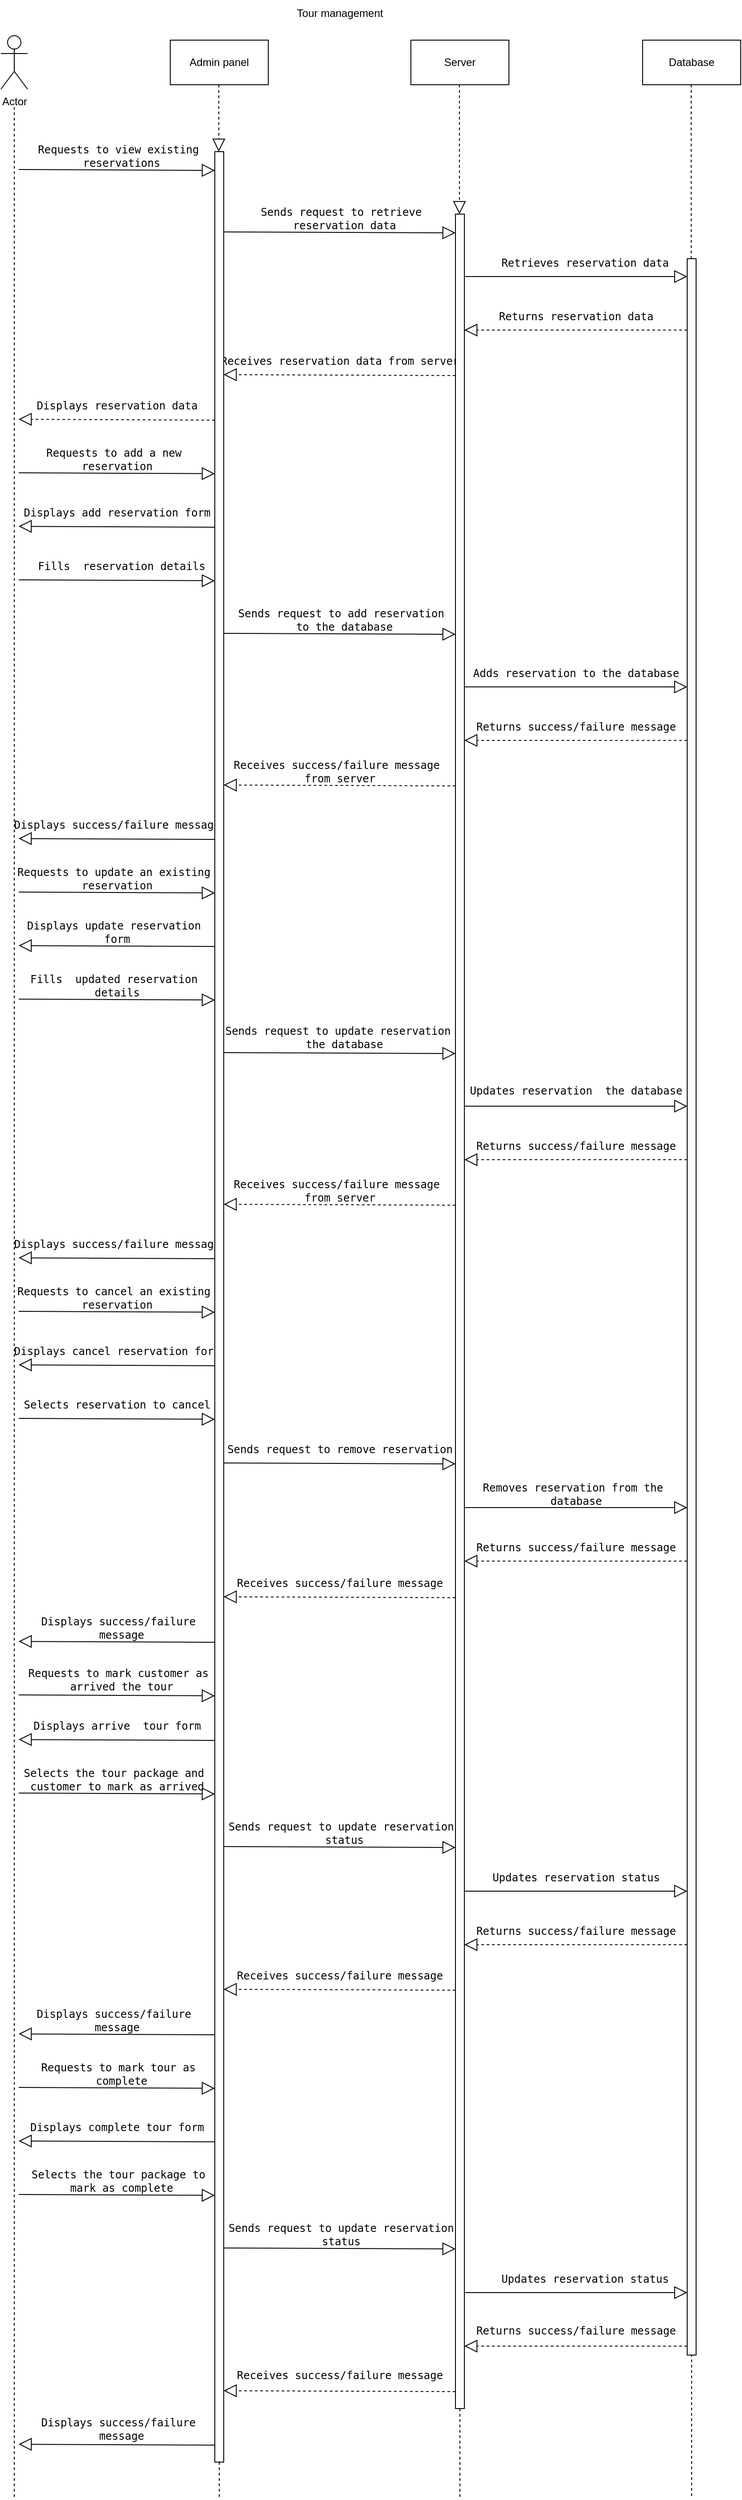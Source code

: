 <mxfile version="21.3.2" type="github">
  <diagram name="Page-1" id="wvLXWumKVrcKkqjxwU6J">
    <mxGraphModel dx="954" dy="556" grid="1" gridSize="10" guides="1" tooltips="1" connect="1" arrows="1" fold="1" page="1" pageScale="1" pageWidth="1100" pageHeight="1700" math="0" shadow="0">
      <root>
        <mxCell id="0" />
        <mxCell id="1" parent="0" />
        <mxCell id="BSxhdLfIgos4IuO5vGoB-1" value="Actor" style="shape=umlActor;verticalLabelPosition=bottom;verticalAlign=top;html=1;outlineConnect=0;" parent="1" vertex="1">
          <mxGeometry x="90" y="40" width="30" height="60" as="geometry" />
        </mxCell>
        <mxCell id="BSxhdLfIgos4IuO5vGoB-2" value="Server" style="html=1;whiteSpace=wrap;" parent="1" vertex="1">
          <mxGeometry x="550" y="45" width="110" height="50" as="geometry" />
        </mxCell>
        <mxCell id="BSxhdLfIgos4IuO5vGoB-3" value="Admin panel" style="html=1;whiteSpace=wrap;" parent="1" vertex="1">
          <mxGeometry x="280" y="45" width="110" height="50" as="geometry" />
        </mxCell>
        <mxCell id="BSxhdLfIgos4IuO5vGoB-4" value="Database" style="html=1;whiteSpace=wrap;" parent="1" vertex="1">
          <mxGeometry x="810" y="45" width="110" height="50" as="geometry" />
        </mxCell>
        <mxCell id="BSxhdLfIgos4IuO5vGoB-5" value="" style="endArrow=none;dashed=1;endFill=0;endSize=12;html=1;rounded=0;" parent="1" edge="1">
          <mxGeometry width="160" relative="1" as="geometry">
            <mxPoint x="105" y="120" as="sourcePoint" />
            <mxPoint x="105" y="2800" as="targetPoint" />
          </mxGeometry>
        </mxCell>
        <mxCell id="BSxhdLfIgos4IuO5vGoB-6" value="" style="endArrow=none;dashed=1;endFill=0;endSize=12;html=1;rounded=0;" parent="1" source="BSxhdLfIgos4IuO5vGoB-105" edge="1">
          <mxGeometry width="160" relative="1" as="geometry">
            <mxPoint x="334.5" y="95" as="sourcePoint" />
            <mxPoint x="335" y="2800" as="targetPoint" />
          </mxGeometry>
        </mxCell>
        <mxCell id="BSxhdLfIgos4IuO5vGoB-7" value="" style="endArrow=none;dashed=1;endFill=0;endSize=12;html=1;rounded=0;" parent="1" source="BSxhdLfIgos4IuO5vGoB-107" edge="1">
          <mxGeometry width="160" relative="1" as="geometry">
            <mxPoint x="604.5" y="95" as="sourcePoint" />
            <mxPoint x="605" y="2800" as="targetPoint" />
          </mxGeometry>
        </mxCell>
        <mxCell id="BSxhdLfIgos4IuO5vGoB-8" value="" style="endArrow=none;dashed=1;endFill=0;endSize=12;html=1;rounded=0;" parent="1" edge="1">
          <mxGeometry width="160" relative="1" as="geometry">
            <mxPoint x="864.5" y="95" as="sourcePoint" />
            <mxPoint x="865" y="2800" as="targetPoint" />
          </mxGeometry>
        </mxCell>
        <mxCell id="BSxhdLfIgos4IuO5vGoB-9" value="&lt;pre&gt;&lt;code class=&quot;!whitespace-pre hljs language-shell&quot;&gt;Requests to view existing &lt;br&gt;reservations&lt;/code&gt;&lt;/pre&gt;" style="text;html=1;align=center;verticalAlign=middle;resizable=0;points=[];autosize=1;strokeColor=none;fillColor=none;" parent="1" vertex="1">
          <mxGeometry x="120" y="140" width="210" height="70" as="geometry" />
        </mxCell>
        <mxCell id="BSxhdLfIgos4IuO5vGoB-10" value="&lt;pre&gt;&lt;code class=&quot;!whitespace-pre hljs language-shell&quot;&gt;Sends request to retrieve &lt;br&gt;reservation data&lt;/code&gt;&lt;/pre&gt;" style="text;html=1;align=center;verticalAlign=middle;resizable=0;points=[];autosize=1;strokeColor=none;fillColor=none;" parent="1" vertex="1">
          <mxGeometry x="370" y="210" width="210" height="70" as="geometry" />
        </mxCell>
        <mxCell id="BSxhdLfIgos4IuO5vGoB-11" value="&lt;pre&gt;&lt;code class=&quot;!whitespace-pre hljs language-shell&quot;&gt;Retrieves reservation data&lt;/code&gt;&lt;/pre&gt;" style="text;html=1;align=center;verticalAlign=middle;resizable=0;points=[];autosize=1;strokeColor=none;fillColor=none;" parent="1" vertex="1">
          <mxGeometry x="640" y="270" width="210" height="50" as="geometry" />
        </mxCell>
        <mxCell id="BSxhdLfIgos4IuO5vGoB-12" value="&lt;pre&gt;&lt;code class=&quot;!whitespace-pre hljs language-shell&quot;&gt;Returns reservation data&lt;/code&gt;&lt;/pre&gt;" style="text;html=1;align=center;verticalAlign=middle;resizable=0;points=[];autosize=1;strokeColor=none;fillColor=none;" parent="1" vertex="1">
          <mxGeometry x="640" y="330" width="190" height="50" as="geometry" />
        </mxCell>
        <mxCell id="BSxhdLfIgos4IuO5vGoB-13" value="&lt;pre&gt;&lt;code class=&quot;!whitespace-pre hljs language-shell&quot;&gt;Receives reservation data from server&lt;/code&gt;&lt;/pre&gt;" style="text;html=1;align=center;verticalAlign=middle;resizable=0;points=[];autosize=1;strokeColor=none;fillColor=none;" parent="1" vertex="1">
          <mxGeometry x="330" y="380" width="280" height="50" as="geometry" />
        </mxCell>
        <mxCell id="BSxhdLfIgos4IuO5vGoB-14" value="&lt;pre&gt;&lt;code class=&quot;!whitespace-pre hljs language-shell&quot;&gt;Displays reservation data&lt;/code&gt;&lt;/pre&gt;" style="text;html=1;align=center;verticalAlign=middle;resizable=0;points=[];autosize=1;strokeColor=none;fillColor=none;" parent="1" vertex="1">
          <mxGeometry x="120" y="430" width="200" height="50" as="geometry" />
        </mxCell>
        <mxCell id="BSxhdLfIgos4IuO5vGoB-15" value="&lt;pre&gt;&lt;code class=&quot;!whitespace-pre hljs language-shell&quot;&gt;Requests to add a new &lt;br&gt;reservation&lt;/code&gt;&lt;/pre&gt;" style="text;html=1;align=center;verticalAlign=middle;resizable=0;points=[];autosize=1;strokeColor=none;fillColor=none;" parent="1" vertex="1">
          <mxGeometry x="130" y="480" width="180" height="70" as="geometry" />
        </mxCell>
        <mxCell id="BSxhdLfIgos4IuO5vGoB-16" value="&lt;pre&gt;&lt;code class=&quot;!whitespace-pre hljs language-shell&quot;&gt;Displays add reservation form&lt;/code&gt;&lt;/pre&gt;" style="text;html=1;align=center;verticalAlign=middle;resizable=0;points=[];autosize=1;strokeColor=none;fillColor=none;" parent="1" vertex="1">
          <mxGeometry x="105" y="550" width="230" height="50" as="geometry" />
        </mxCell>
        <mxCell id="BSxhdLfIgos4IuO5vGoB-17" value="&lt;pre&gt;&lt;code class=&quot;!whitespace-pre hljs language-shell&quot;&gt;Fills  reservation details&lt;span class=&quot;bash&quot;&gt;&lt;/span&gt;&lt;/code&gt;&lt;/pre&gt;" style="text;html=1;align=center;verticalAlign=middle;resizable=0;points=[];autosize=1;strokeColor=none;fillColor=none;" parent="1" vertex="1">
          <mxGeometry x="120" y="610" width="210" height="50" as="geometry" />
        </mxCell>
        <mxCell id="BSxhdLfIgos4IuO5vGoB-18" value="&lt;pre&gt;&lt;code class=&quot;!whitespace-pre hljs language-shell&quot;&gt;Sends request to add reservation &lt;br&gt;to the database&lt;/code&gt;&lt;/pre&gt;" style="text;html=1;align=center;verticalAlign=middle;resizable=0;points=[];autosize=1;strokeColor=none;fillColor=none;" parent="1" vertex="1">
          <mxGeometry x="350" y="660" width="250" height="70" as="geometry" />
        </mxCell>
        <mxCell id="BSxhdLfIgos4IuO5vGoB-19" value="&lt;pre&gt;&lt;code class=&quot;!whitespace-pre hljs language-shell&quot;&gt;Adds reservation to the database&lt;/code&gt;&lt;/pre&gt;" style="text;html=1;align=center;verticalAlign=middle;resizable=0;points=[];autosize=1;strokeColor=none;fillColor=none;" parent="1" vertex="1">
          <mxGeometry x="610" y="730" width="250" height="50" as="geometry" />
        </mxCell>
        <mxCell id="BSxhdLfIgos4IuO5vGoB-20" value="&lt;pre&gt;&lt;code class=&quot;!whitespace-pre hljs language-shell&quot;&gt;Returns success/failure message&lt;/code&gt;&lt;/pre&gt;" style="text;html=1;align=center;verticalAlign=middle;resizable=0;points=[];autosize=1;strokeColor=none;fillColor=none;" parent="1" vertex="1">
          <mxGeometry x="615" y="790" width="240" height="50" as="geometry" />
        </mxCell>
        <mxCell id="BSxhdLfIgos4IuO5vGoB-21" value="&lt;pre&gt;&lt;code class=&quot;!whitespace-pre hljs language-shell&quot;&gt;Receives success/failure message &lt;br&gt;from server&lt;/code&gt;&lt;/pre&gt;" style="text;html=1;align=center;verticalAlign=middle;resizable=0;points=[];autosize=1;strokeColor=none;fillColor=none;" parent="1" vertex="1">
          <mxGeometry x="345" y="830" width="250" height="70" as="geometry" />
        </mxCell>
        <mxCell id="BSxhdLfIgos4IuO5vGoB-22" value="&lt;pre&gt;&lt;code class=&quot;!whitespace-pre hljs language-shell&quot;&gt;Displays success/failure message&lt;/code&gt;&lt;/pre&gt;" style="text;html=1;align=center;verticalAlign=middle;resizable=0;points=[];autosize=1;strokeColor=none;fillColor=none;" parent="1" vertex="1">
          <mxGeometry x="95" y="900" width="250" height="50" as="geometry" />
        </mxCell>
        <mxCell id="BSxhdLfIgos4IuO5vGoB-23" value="&lt;pre&gt;&lt;code class=&quot;!whitespace-pre hljs language-shell&quot;&gt;Requests to update an existing &lt;br&gt;reservation&lt;/code&gt;&lt;/pre&gt;" style="text;html=1;align=center;verticalAlign=middle;resizable=0;points=[];autosize=1;strokeColor=none;fillColor=none;" parent="1" vertex="1">
          <mxGeometry x="100" y="950" width="240" height="70" as="geometry" />
        </mxCell>
        <mxCell id="BSxhdLfIgos4IuO5vGoB-24" value="&lt;pre&gt;&lt;code class=&quot;!whitespace-pre hljs language-shell&quot;&gt;Displays update reservation &lt;br&gt;form&lt;/code&gt;&lt;/pre&gt;" style="text;html=1;align=center;verticalAlign=middle;resizable=0;points=[];autosize=1;strokeColor=none;fillColor=none;" parent="1" vertex="1">
          <mxGeometry x="110" y="1010" width="220" height="70" as="geometry" />
        </mxCell>
        <mxCell id="BSxhdLfIgos4IuO5vGoB-25" value="&lt;pre&gt;&lt;code class=&quot;!whitespace-pre hljs language-shell&quot;&gt;Fills  updated reservation &lt;br&gt;details&lt;span class=&quot;bash&quot;&gt;&lt;/span&gt;&lt;/code&gt;&lt;/pre&gt;" style="text;html=1;align=center;verticalAlign=middle;resizable=0;points=[];autosize=1;strokeColor=none;fillColor=none;" parent="1" vertex="1">
          <mxGeometry x="115" y="1070" width="210" height="70" as="geometry" />
        </mxCell>
        <mxCell id="BSxhdLfIgos4IuO5vGoB-26" value="&lt;pre&gt;&lt;code class=&quot;!whitespace-pre hljs language-shell&quot;&gt;Sends request to update reservation  &lt;br&gt;the database&lt;span class=&quot;bash&quot;&gt;&lt;/span&gt;&lt;/code&gt;&lt;/pre&gt;" style="text;html=1;align=center;verticalAlign=middle;resizable=0;points=[];autosize=1;strokeColor=none;fillColor=none;" parent="1" vertex="1">
          <mxGeometry x="335" y="1128" width="280" height="70" as="geometry" />
        </mxCell>
        <mxCell id="BSxhdLfIgos4IuO5vGoB-27" value="&lt;pre&gt;&lt;code class=&quot;!whitespace-pre hljs language-shell&quot;&gt;Updates reservation  the database&lt;span class=&quot;bash&quot;&gt;&lt;/span&gt;&lt;/code&gt;&lt;/pre&gt;" style="text;html=1;align=center;verticalAlign=middle;resizable=0;points=[];autosize=1;strokeColor=none;fillColor=none;" parent="1" vertex="1">
          <mxGeometry x="610" y="1198" width="250" height="50" as="geometry" />
        </mxCell>
        <mxCell id="BSxhdLfIgos4IuO5vGoB-28" value="&lt;pre&gt;&lt;code class=&quot;!whitespace-pre hljs language-shell&quot;&gt;Returns success/failure message&lt;/code&gt;&lt;/pre&gt;" style="text;html=1;align=center;verticalAlign=middle;resizable=0;points=[];autosize=1;strokeColor=none;fillColor=none;" parent="1" vertex="1">
          <mxGeometry x="615" y="1260" width="240" height="50" as="geometry" />
        </mxCell>
        <mxCell id="BSxhdLfIgos4IuO5vGoB-29" value="&lt;pre&gt;&lt;code class=&quot;!whitespace-pre hljs language-shell&quot;&gt;Receives success/failure message &lt;br&gt;from server&lt;/code&gt;&lt;/pre&gt;" style="text;html=1;align=center;verticalAlign=middle;resizable=0;points=[];autosize=1;strokeColor=none;fillColor=none;" parent="1" vertex="1">
          <mxGeometry x="345" y="1300" width="250" height="70" as="geometry" />
        </mxCell>
        <mxCell id="BSxhdLfIgos4IuO5vGoB-30" value="&lt;pre&gt;&lt;code class=&quot;!whitespace-pre hljs language-shell&quot;&gt;Displays success/failure message&lt;/code&gt;&lt;/pre&gt;" style="text;html=1;align=center;verticalAlign=middle;resizable=0;points=[];autosize=1;strokeColor=none;fillColor=none;" parent="1" vertex="1">
          <mxGeometry x="95" y="1370" width="250" height="50" as="geometry" />
        </mxCell>
        <mxCell id="BSxhdLfIgos4IuO5vGoB-31" value="&lt;pre&gt;&lt;code class=&quot;!whitespace-pre hljs language-shell&quot;&gt;Requests to cancel an existing &lt;br&gt;reservation&lt;/code&gt;&lt;/pre&gt;" style="text;html=1;align=center;verticalAlign=middle;resizable=0;points=[];autosize=1;strokeColor=none;fillColor=none;" parent="1" vertex="1">
          <mxGeometry x="100" y="1420" width="240" height="70" as="geometry" />
        </mxCell>
        <mxCell id="BSxhdLfIgos4IuO5vGoB-32" value="&lt;pre&gt;&lt;code class=&quot;!whitespace-pre hljs language-shell&quot;&gt;Displays cancel reservation form&lt;/code&gt;&lt;/pre&gt;" style="text;html=1;align=center;verticalAlign=middle;resizable=0;points=[];autosize=1;strokeColor=none;fillColor=none;" parent="1" vertex="1">
          <mxGeometry x="95" y="1490" width="250" height="50" as="geometry" />
        </mxCell>
        <mxCell id="BSxhdLfIgos4IuO5vGoB-33" value="&lt;pre&gt;&lt;code class=&quot;!whitespace-pre hljs language-shell&quot;&gt;Selects reservation to cancel&lt;/code&gt;&lt;/pre&gt;" style="text;html=1;align=center;verticalAlign=middle;resizable=0;points=[];autosize=1;strokeColor=none;fillColor=none;" parent="1" vertex="1">
          <mxGeometry x="105" y="1550" width="230" height="50" as="geometry" />
        </mxCell>
        <mxCell id="BSxhdLfIgos4IuO5vGoB-34" value="&lt;pre&gt;&lt;code class=&quot;!whitespace-pre hljs language-shell&quot;&gt;Sends request to remove reservation&lt;br&gt;&lt;/code&gt;&lt;/pre&gt;" style="text;html=1;align=center;verticalAlign=middle;resizable=0;points=[];autosize=1;strokeColor=none;fillColor=none;" parent="1" vertex="1">
          <mxGeometry x="335" y="1600" width="270" height="50" as="geometry" />
        </mxCell>
        <mxCell id="BSxhdLfIgos4IuO5vGoB-35" value="&lt;pre&gt;&lt;code class=&quot;!whitespace-pre hljs language-shell&quot;&gt;Removes reservation from the &lt;br&gt;database&lt;/code&gt;&lt;/pre&gt;" style="text;html=1;align=center;verticalAlign=middle;resizable=0;points=[];autosize=1;strokeColor=none;fillColor=none;" parent="1" vertex="1">
          <mxGeometry x="620" y="1640" width="230" height="70" as="geometry" />
        </mxCell>
        <mxCell id="BSxhdLfIgos4IuO5vGoB-36" value="&lt;pre&gt;&lt;code class=&quot;!whitespace-pre hljs language-shell&quot;&gt;Returns success/failure message&lt;/code&gt;&lt;/pre&gt;" style="text;html=1;align=center;verticalAlign=middle;resizable=0;points=[];autosize=1;strokeColor=none;fillColor=none;" parent="1" vertex="1">
          <mxGeometry x="615" y="1710" width="240" height="50" as="geometry" />
        </mxCell>
        <mxCell id="BSxhdLfIgos4IuO5vGoB-37" value="&lt;pre&gt;&lt;code class=&quot;!whitespace-pre hljs language-shell&quot;&gt;Receives success/failure message&lt;/code&gt;&lt;/pre&gt;" style="text;html=1;align=center;verticalAlign=middle;resizable=0;points=[];autosize=1;strokeColor=none;fillColor=none;" parent="1" vertex="1">
          <mxGeometry x="345" y="1750" width="250" height="50" as="geometry" />
        </mxCell>
        <mxCell id="BSxhdLfIgos4IuO5vGoB-38" value="&lt;pre&gt;&lt;code class=&quot;!whitespace-pre hljs language-shell&quot;&gt;Displays success/failure &lt;br&gt;message&lt;/code&gt;&lt;/pre&gt;" style="text;html=1;align=center;verticalAlign=middle;resizable=0;points=[];autosize=1;strokeColor=none;fillColor=none;" parent="1" vertex="1">
          <mxGeometry x="125" y="1790" width="200" height="70" as="geometry" />
        </mxCell>
        <mxCell id="BSxhdLfIgos4IuO5vGoB-39" value="&lt;pre&gt;&lt;code class=&quot;!whitespace-pre hljs language-shell&quot;&gt;Requests to mark customer as &lt;br&gt;arrived the tour&lt;span class=&quot;bash&quot;&gt;&lt;/span&gt;&lt;/code&gt;&lt;/pre&gt;" style="text;html=1;align=center;verticalAlign=middle;resizable=0;points=[];autosize=1;strokeColor=none;fillColor=none;" parent="1" vertex="1">
          <mxGeometry x="110" y="1848" width="230" height="70" as="geometry" />
        </mxCell>
        <mxCell id="BSxhdLfIgos4IuO5vGoB-40" value="&lt;pre&gt;&lt;code class=&quot;!whitespace-pre hljs language-shell&quot;&gt;Displays arrive  tour form&lt;span class=&quot;bash&quot;&gt;&lt;/span&gt;&lt;/code&gt;&lt;/pre&gt;" style="text;html=1;align=center;verticalAlign=middle;resizable=0;points=[];autosize=1;strokeColor=none;fillColor=none;" parent="1" vertex="1">
          <mxGeometry x="115" y="1910" width="210" height="50" as="geometry" />
        </mxCell>
        <mxCell id="BSxhdLfIgos4IuO5vGoB-41" value="&lt;pre&gt;&lt;code class=&quot;!whitespace-pre hljs language-shell&quot;&gt;Selects the tour package and &lt;br&gt;customer to mark as arrived&lt;/code&gt;&lt;/pre&gt;" style="text;html=1;align=center;verticalAlign=middle;resizable=0;points=[];autosize=1;strokeColor=none;fillColor=none;" parent="1" vertex="1">
          <mxGeometry x="105" y="1960" width="230" height="70" as="geometry" />
        </mxCell>
        <mxCell id="BSxhdLfIgos4IuO5vGoB-44" value="&lt;pre&gt;&lt;code class=&quot;!whitespace-pre hljs language-shell&quot;&gt;Sends request to update reservation &lt;br&gt;status&lt;/code&gt;&lt;/pre&gt;" style="text;html=1;align=center;verticalAlign=middle;resizable=0;points=[];autosize=1;strokeColor=none;fillColor=none;" parent="1" vertex="1">
          <mxGeometry x="335" y="2020" width="280" height="70" as="geometry" />
        </mxCell>
        <mxCell id="BSxhdLfIgos4IuO5vGoB-45" value="&lt;pre&gt;&lt;code class=&quot;!whitespace-pre hljs language-shell&quot;&gt;Updates reservation status&lt;span class=&quot;bash&quot;&gt;&lt;/span&gt;&lt;/code&gt;&lt;/pre&gt;" style="text;html=1;align=center;verticalAlign=middle;resizable=0;points=[];autosize=1;strokeColor=none;fillColor=none;" parent="1" vertex="1">
          <mxGeometry x="630" y="2080" width="210" height="50" as="geometry" />
        </mxCell>
        <mxCell id="BSxhdLfIgos4IuO5vGoB-46" value="&lt;pre&gt;&lt;code class=&quot;!whitespace-pre hljs language-shell&quot;&gt;Returns success/failure message&lt;/code&gt;&lt;/pre&gt;" style="text;html=1;align=center;verticalAlign=middle;resizable=0;points=[];autosize=1;strokeColor=none;fillColor=none;" parent="1" vertex="1">
          <mxGeometry x="615" y="2140" width="240" height="50" as="geometry" />
        </mxCell>
        <mxCell id="BSxhdLfIgos4IuO5vGoB-47" value="&lt;pre&gt;&lt;code class=&quot;!whitespace-pre hljs language-shell&quot;&gt;Receives success/failure message&lt;/code&gt;&lt;/pre&gt;" style="text;html=1;align=center;verticalAlign=middle;resizable=0;points=[];autosize=1;strokeColor=none;fillColor=none;" parent="1" vertex="1">
          <mxGeometry x="345" y="2190" width="250" height="50" as="geometry" />
        </mxCell>
        <mxCell id="BSxhdLfIgos4IuO5vGoB-48" value="&lt;pre&gt;&lt;code class=&quot;!whitespace-pre hljs language-shell&quot;&gt;Displays success/failure &lt;br&gt;message&lt;/code&gt;&lt;/pre&gt;" style="text;html=1;align=center;verticalAlign=middle;resizable=0;points=[];autosize=1;strokeColor=none;fillColor=none;" parent="1" vertex="1">
          <mxGeometry x="120" y="2230" width="200" height="70" as="geometry" />
        </mxCell>
        <mxCell id="BSxhdLfIgos4IuO5vGoB-49" value="&lt;pre&gt;&lt;code class=&quot;!whitespace-pre hljs language-shell&quot;&gt;Requests to mark tour as &lt;br&gt;complete&lt;/code&gt;&lt;/pre&gt;" style="text;html=1;align=center;verticalAlign=middle;resizable=0;points=[];autosize=1;strokeColor=none;fillColor=none;" parent="1" vertex="1">
          <mxGeometry x="125" y="2290" width="200" height="70" as="geometry" />
        </mxCell>
        <mxCell id="BSxhdLfIgos4IuO5vGoB-50" value="&lt;pre&gt;&lt;code class=&quot;!whitespace-pre hljs language-shell&quot;&gt;Displays complete tour form&lt;/code&gt;&lt;/pre&gt;" style="text;html=1;align=center;verticalAlign=middle;resizable=0;points=[];autosize=1;strokeColor=none;fillColor=none;" parent="1" vertex="1">
          <mxGeometry x="115" y="2360" width="210" height="50" as="geometry" />
        </mxCell>
        <mxCell id="BSxhdLfIgos4IuO5vGoB-51" value="&lt;pre&gt;&lt;code class=&quot;!whitespace-pre hljs language-shell&quot;&gt;Selects the tour package to &lt;br&gt;mark as complete&lt;/code&gt;&lt;/pre&gt;" style="text;html=1;align=center;verticalAlign=middle;resizable=0;points=[];autosize=1;strokeColor=none;fillColor=none;" parent="1" vertex="1">
          <mxGeometry x="115" y="2410" width="220" height="70" as="geometry" />
        </mxCell>
        <mxCell id="BSxhdLfIgos4IuO5vGoB-52" value="&lt;pre&gt;&lt;code class=&quot;!whitespace-pre hljs language-shell&quot;&gt;Sends request to update reservation &lt;br&gt;status &lt;span class=&quot;bash&quot;&gt;&lt;/span&gt;&lt;/code&gt;&lt;/pre&gt;" style="text;html=1;align=center;verticalAlign=middle;resizable=0;points=[];autosize=1;strokeColor=none;fillColor=none;" parent="1" vertex="1">
          <mxGeometry x="335" y="2470" width="280" height="70" as="geometry" />
        </mxCell>
        <mxCell id="BSxhdLfIgos4IuO5vGoB-53" value="&lt;pre&gt;&lt;code class=&quot;!whitespace-pre hljs language-shell&quot;&gt;Updates reservation status&lt;/code&gt;&lt;/pre&gt;" style="text;html=1;align=center;verticalAlign=middle;resizable=0;points=[];autosize=1;strokeColor=none;fillColor=none;" parent="1" vertex="1">
          <mxGeometry x="640" y="2530" width="210" height="50" as="geometry" />
        </mxCell>
        <mxCell id="BSxhdLfIgos4IuO5vGoB-54" value="&lt;pre&gt;&lt;code class=&quot;!whitespace-pre hljs language-shell&quot;&gt;Returns success/failure message&lt;/code&gt;&lt;/pre&gt;" style="text;html=1;align=center;verticalAlign=middle;resizable=0;points=[];autosize=1;strokeColor=none;fillColor=none;" parent="1" vertex="1">
          <mxGeometry x="615" y="2588" width="240" height="50" as="geometry" />
        </mxCell>
        <mxCell id="BSxhdLfIgos4IuO5vGoB-55" value="&lt;pre&gt;&lt;code class=&quot;!whitespace-pre hljs language-shell&quot;&gt;Receives success/failure message&lt;/code&gt;&lt;/pre&gt;" style="text;html=1;align=center;verticalAlign=middle;resizable=0;points=[];autosize=1;strokeColor=none;fillColor=none;" parent="1" vertex="1">
          <mxGeometry x="345" y="2638" width="250" height="50" as="geometry" />
        </mxCell>
        <mxCell id="BSxhdLfIgos4IuO5vGoB-56" value="&lt;pre&gt;&lt;code class=&quot;!whitespace-pre hljs language-shell&quot;&gt;Displays success/failure &lt;br&gt;message&lt;/code&gt;&lt;/pre&gt;" style="text;html=1;align=center;verticalAlign=middle;resizable=0;points=[];autosize=1;strokeColor=none;fillColor=none;" parent="1" vertex="1">
          <mxGeometry x="125" y="2688" width="200" height="70" as="geometry" />
        </mxCell>
        <mxCell id="BSxhdLfIgos4IuO5vGoB-57" value="" style="endArrow=block;endFill=0;endSize=12;html=1;rounded=0;entryX=1;entryY=0.729;entryDx=0;entryDy=0;entryPerimeter=0;" parent="1" target="BSxhdLfIgos4IuO5vGoB-9" edge="1">
          <mxGeometry width="160" relative="1" as="geometry">
            <mxPoint x="110" y="190" as="sourcePoint" />
            <mxPoint x="270" y="190" as="targetPoint" />
          </mxGeometry>
        </mxCell>
        <mxCell id="BSxhdLfIgos4IuO5vGoB-58" value="" style="endArrow=block;endFill=0;endSize=12;html=1;rounded=0;entryX=1;entryY=0.729;entryDx=0;entryDy=0;entryPerimeter=0;dashed=1;" parent="1" edge="1">
          <mxGeometry width="160" relative="1" as="geometry">
            <mxPoint x="330" y="471" as="sourcePoint" />
            <mxPoint x="110" y="470" as="targetPoint" />
          </mxGeometry>
        </mxCell>
        <mxCell id="BSxhdLfIgos4IuO5vGoB-60" value="" style="endArrow=block;endFill=0;endSize=12;html=1;rounded=0;entryX=1;entryY=0.729;entryDx=0;entryDy=0;entryPerimeter=0;" parent="1" edge="1">
          <mxGeometry width="160" relative="1" as="geometry">
            <mxPoint x="110" y="530" as="sourcePoint" />
            <mxPoint x="330" y="531" as="targetPoint" />
          </mxGeometry>
        </mxCell>
        <mxCell id="BSxhdLfIgos4IuO5vGoB-61" value="" style="endArrow=block;endFill=0;endSize=12;html=1;rounded=0;entryX=1;entryY=0.729;entryDx=0;entryDy=0;entryPerimeter=0;" parent="1" edge="1">
          <mxGeometry width="160" relative="1" as="geometry">
            <mxPoint x="330" y="591" as="sourcePoint" />
            <mxPoint x="110" y="590" as="targetPoint" />
          </mxGeometry>
        </mxCell>
        <mxCell id="BSxhdLfIgos4IuO5vGoB-62" value="" style="endArrow=block;endFill=0;endSize=12;html=1;rounded=0;entryX=1;entryY=0.729;entryDx=0;entryDy=0;entryPerimeter=0;" parent="1" edge="1">
          <mxGeometry width="160" relative="1" as="geometry">
            <mxPoint x="110" y="650" as="sourcePoint" />
            <mxPoint x="330" y="651" as="targetPoint" />
          </mxGeometry>
        </mxCell>
        <mxCell id="BSxhdLfIgos4IuO5vGoB-63" value="" style="endArrow=block;endFill=0;endSize=12;html=1;rounded=0;entryX=1;entryY=0.729;entryDx=0;entryDy=0;entryPerimeter=0;" parent="1" edge="1">
          <mxGeometry width="160" relative="1" as="geometry">
            <mxPoint x="330" y="941" as="sourcePoint" />
            <mxPoint x="110" y="940" as="targetPoint" />
          </mxGeometry>
        </mxCell>
        <mxCell id="BSxhdLfIgos4IuO5vGoB-64" value="" style="endArrow=block;endFill=0;endSize=12;html=1;rounded=0;entryX=1;entryY=0.729;entryDx=0;entryDy=0;entryPerimeter=0;" parent="1" edge="1">
          <mxGeometry width="160" relative="1" as="geometry">
            <mxPoint x="110" y="1000" as="sourcePoint" />
            <mxPoint x="330" y="1001" as="targetPoint" />
          </mxGeometry>
        </mxCell>
        <mxCell id="BSxhdLfIgos4IuO5vGoB-65" value="" style="endArrow=block;endFill=0;endSize=12;html=1;rounded=0;entryX=1;entryY=0.729;entryDx=0;entryDy=0;entryPerimeter=0;" parent="1" edge="1">
          <mxGeometry width="160" relative="1" as="geometry">
            <mxPoint x="330" y="1061" as="sourcePoint" />
            <mxPoint x="110" y="1060" as="targetPoint" />
          </mxGeometry>
        </mxCell>
        <mxCell id="BSxhdLfIgos4IuO5vGoB-66" value="" style="endArrow=block;endFill=0;endSize=12;html=1;rounded=0;entryX=1;entryY=0.729;entryDx=0;entryDy=0;entryPerimeter=0;" parent="1" edge="1">
          <mxGeometry width="160" relative="1" as="geometry">
            <mxPoint x="110" y="1120" as="sourcePoint" />
            <mxPoint x="330" y="1121" as="targetPoint" />
          </mxGeometry>
        </mxCell>
        <mxCell id="BSxhdLfIgos4IuO5vGoB-68" value="" style="endArrow=block;endFill=0;endSize=12;html=1;rounded=0;entryX=1;entryY=0.729;entryDx=0;entryDy=0;entryPerimeter=0;" parent="1" edge="1">
          <mxGeometry width="160" relative="1" as="geometry">
            <mxPoint x="330" y="1411" as="sourcePoint" />
            <mxPoint x="110" y="1410" as="targetPoint" />
          </mxGeometry>
        </mxCell>
        <mxCell id="BSxhdLfIgos4IuO5vGoB-69" value="" style="endArrow=block;endFill=0;endSize=12;html=1;rounded=0;entryX=1;entryY=0.729;entryDx=0;entryDy=0;entryPerimeter=0;" parent="1" edge="1">
          <mxGeometry width="160" relative="1" as="geometry">
            <mxPoint x="110" y="1470" as="sourcePoint" />
            <mxPoint x="330" y="1471" as="targetPoint" />
          </mxGeometry>
        </mxCell>
        <mxCell id="BSxhdLfIgos4IuO5vGoB-70" value="" style="endArrow=block;endFill=0;endSize=12;html=1;rounded=0;entryX=1;entryY=0.729;entryDx=0;entryDy=0;entryPerimeter=0;" parent="1" edge="1">
          <mxGeometry width="160" relative="1" as="geometry">
            <mxPoint x="330" y="1531" as="sourcePoint" />
            <mxPoint x="110" y="1530" as="targetPoint" />
          </mxGeometry>
        </mxCell>
        <mxCell id="BSxhdLfIgos4IuO5vGoB-71" value="" style="endArrow=block;endFill=0;endSize=12;html=1;rounded=0;entryX=1;entryY=0.729;entryDx=0;entryDy=0;entryPerimeter=0;" parent="1" edge="1">
          <mxGeometry width="160" relative="1" as="geometry">
            <mxPoint x="110" y="1590" as="sourcePoint" />
            <mxPoint x="330" y="1591" as="targetPoint" />
          </mxGeometry>
        </mxCell>
        <mxCell id="BSxhdLfIgos4IuO5vGoB-72" value="" style="endArrow=block;endFill=0;endSize=12;html=1;rounded=0;entryX=1;entryY=0.729;entryDx=0;entryDy=0;entryPerimeter=0;" parent="1" edge="1">
          <mxGeometry width="160" relative="1" as="geometry">
            <mxPoint x="330" y="1841" as="sourcePoint" />
            <mxPoint x="110" y="1840" as="targetPoint" />
          </mxGeometry>
        </mxCell>
        <mxCell id="BSxhdLfIgos4IuO5vGoB-73" value="" style="endArrow=block;endFill=0;endSize=12;html=1;rounded=0;entryX=1;entryY=0.729;entryDx=0;entryDy=0;entryPerimeter=0;" parent="1" edge="1">
          <mxGeometry width="160" relative="1" as="geometry">
            <mxPoint x="110" y="1900" as="sourcePoint" />
            <mxPoint x="330" y="1901" as="targetPoint" />
          </mxGeometry>
        </mxCell>
        <mxCell id="BSxhdLfIgos4IuO5vGoB-74" value="" style="endArrow=block;endFill=0;endSize=12;html=1;rounded=0;entryX=1;entryY=0.729;entryDx=0;entryDy=0;entryPerimeter=0;" parent="1" edge="1">
          <mxGeometry width="160" relative="1" as="geometry">
            <mxPoint x="330" y="1951" as="sourcePoint" />
            <mxPoint x="110" y="1950" as="targetPoint" />
          </mxGeometry>
        </mxCell>
        <mxCell id="BSxhdLfIgos4IuO5vGoB-75" value="" style="endArrow=block;endFill=0;endSize=12;html=1;rounded=0;entryX=1;entryY=0.729;entryDx=0;entryDy=0;entryPerimeter=0;" parent="1" edge="1">
          <mxGeometry width="160" relative="1" as="geometry">
            <mxPoint x="110" y="2010" as="sourcePoint" />
            <mxPoint x="330" y="2011" as="targetPoint" />
          </mxGeometry>
        </mxCell>
        <mxCell id="BSxhdLfIgos4IuO5vGoB-76" value="" style="endArrow=block;endFill=0;endSize=12;html=1;rounded=0;entryX=1;entryY=0.729;entryDx=0;entryDy=0;entryPerimeter=0;" parent="1" edge="1">
          <mxGeometry width="160" relative="1" as="geometry">
            <mxPoint x="330" y="2281" as="sourcePoint" />
            <mxPoint x="110" y="2280" as="targetPoint" />
          </mxGeometry>
        </mxCell>
        <mxCell id="BSxhdLfIgos4IuO5vGoB-77" value="" style="endArrow=block;endFill=0;endSize=12;html=1;rounded=0;entryX=1;entryY=0.729;entryDx=0;entryDy=0;entryPerimeter=0;" parent="1" edge="1">
          <mxGeometry width="160" relative="1" as="geometry">
            <mxPoint x="110" y="2340" as="sourcePoint" />
            <mxPoint x="330" y="2341" as="targetPoint" />
          </mxGeometry>
        </mxCell>
        <mxCell id="BSxhdLfIgos4IuO5vGoB-78" value="" style="endArrow=block;endFill=0;endSize=12;html=1;rounded=0;entryX=1;entryY=0.729;entryDx=0;entryDy=0;entryPerimeter=0;" parent="1" edge="1">
          <mxGeometry width="160" relative="1" as="geometry">
            <mxPoint x="330" y="2401" as="sourcePoint" />
            <mxPoint x="110" y="2400" as="targetPoint" />
          </mxGeometry>
        </mxCell>
        <mxCell id="BSxhdLfIgos4IuO5vGoB-79" value="" style="endArrow=block;endFill=0;endSize=12;html=1;rounded=0;entryX=1;entryY=0.729;entryDx=0;entryDy=0;entryPerimeter=0;" parent="1" edge="1">
          <mxGeometry width="160" relative="1" as="geometry">
            <mxPoint x="110" y="2460" as="sourcePoint" />
            <mxPoint x="330" y="2461" as="targetPoint" />
          </mxGeometry>
        </mxCell>
        <mxCell id="BSxhdLfIgos4IuO5vGoB-80" value="" style="endArrow=block;endFill=0;endSize=12;html=1;rounded=0;entryX=1;entryY=0.729;entryDx=0;entryDy=0;entryPerimeter=0;" parent="1" edge="1">
          <mxGeometry width="160" relative="1" as="geometry">
            <mxPoint x="330" y="2741" as="sourcePoint" />
            <mxPoint x="110" y="2740" as="targetPoint" />
          </mxGeometry>
        </mxCell>
        <mxCell id="BSxhdLfIgos4IuO5vGoB-81" value="" style="endArrow=block;endFill=0;endSize=12;html=1;rounded=0;" parent="1" edge="1">
          <mxGeometry width="160" relative="1" as="geometry">
            <mxPoint x="340" y="260" as="sourcePoint" />
            <mxPoint x="600" y="261" as="targetPoint" />
          </mxGeometry>
        </mxCell>
        <mxCell id="BSxhdLfIgos4IuO5vGoB-82" value="" style="endArrow=block;endFill=0;endSize=12;html=1;rounded=0;dashed=1;" parent="1" edge="1">
          <mxGeometry width="160" relative="1" as="geometry">
            <mxPoint x="600" y="421" as="sourcePoint" />
            <mxPoint x="340" y="420" as="targetPoint" />
          </mxGeometry>
        </mxCell>
        <mxCell id="BSxhdLfIgos4IuO5vGoB-83" value="" style="endArrow=block;endFill=0;endSize=12;html=1;rounded=0;" parent="1" edge="1">
          <mxGeometry width="160" relative="1" as="geometry">
            <mxPoint x="340" y="710" as="sourcePoint" />
            <mxPoint x="600" y="711" as="targetPoint" />
          </mxGeometry>
        </mxCell>
        <mxCell id="BSxhdLfIgos4IuO5vGoB-84" value="" style="endArrow=block;endFill=0;endSize=12;html=1;rounded=0;dashed=1;" parent="1" edge="1">
          <mxGeometry width="160" relative="1" as="geometry">
            <mxPoint x="600" y="881" as="sourcePoint" />
            <mxPoint x="340" y="880" as="targetPoint" />
          </mxGeometry>
        </mxCell>
        <mxCell id="BSxhdLfIgos4IuO5vGoB-85" value="" style="endArrow=block;endFill=0;endSize=12;html=1;rounded=0;" parent="1" edge="1">
          <mxGeometry width="160" relative="1" as="geometry">
            <mxPoint x="340" y="1180" as="sourcePoint" />
            <mxPoint x="600" y="1181" as="targetPoint" />
          </mxGeometry>
        </mxCell>
        <mxCell id="BSxhdLfIgos4IuO5vGoB-86" value="" style="endArrow=block;endFill=0;endSize=12;html=1;rounded=0;dashed=1;" parent="1" edge="1">
          <mxGeometry width="160" relative="1" as="geometry">
            <mxPoint x="600" y="1351" as="sourcePoint" />
            <mxPoint x="340" y="1350" as="targetPoint" />
          </mxGeometry>
        </mxCell>
        <mxCell id="BSxhdLfIgos4IuO5vGoB-87" value="" style="endArrow=block;endFill=0;endSize=12;html=1;rounded=0;" parent="1" edge="1">
          <mxGeometry width="160" relative="1" as="geometry">
            <mxPoint x="340" y="1640" as="sourcePoint" />
            <mxPoint x="600" y="1641" as="targetPoint" />
          </mxGeometry>
        </mxCell>
        <mxCell id="BSxhdLfIgos4IuO5vGoB-88" value="" style="endArrow=block;endFill=0;endSize=12;html=1;rounded=0;dashed=1;" parent="1" edge="1">
          <mxGeometry width="160" relative="1" as="geometry">
            <mxPoint x="600" y="1791" as="sourcePoint" />
            <mxPoint x="340" y="1790" as="targetPoint" />
          </mxGeometry>
        </mxCell>
        <mxCell id="BSxhdLfIgos4IuO5vGoB-89" value="" style="endArrow=block;endFill=0;endSize=12;html=1;rounded=0;" parent="1" edge="1">
          <mxGeometry width="160" relative="1" as="geometry">
            <mxPoint x="340" y="2070" as="sourcePoint" />
            <mxPoint x="600" y="2071" as="targetPoint" />
          </mxGeometry>
        </mxCell>
        <mxCell id="BSxhdLfIgos4IuO5vGoB-90" value="" style="endArrow=block;endFill=0;endSize=12;html=1;rounded=0;dashed=1;" parent="1" edge="1">
          <mxGeometry width="160" relative="1" as="geometry">
            <mxPoint x="600" y="2231" as="sourcePoint" />
            <mxPoint x="340" y="2230" as="targetPoint" />
          </mxGeometry>
        </mxCell>
        <mxCell id="BSxhdLfIgos4IuO5vGoB-91" value="" style="endArrow=block;endFill=0;endSize=12;html=1;rounded=0;" parent="1" edge="1">
          <mxGeometry width="160" relative="1" as="geometry">
            <mxPoint x="340" y="2520" as="sourcePoint" />
            <mxPoint x="600" y="2521" as="targetPoint" />
          </mxGeometry>
        </mxCell>
        <mxCell id="BSxhdLfIgos4IuO5vGoB-92" value="" style="endArrow=block;endFill=0;endSize=12;html=1;rounded=0;dashed=1;" parent="1" edge="1">
          <mxGeometry width="160" relative="1" as="geometry">
            <mxPoint x="600" y="2681" as="sourcePoint" />
            <mxPoint x="340" y="2680" as="targetPoint" />
          </mxGeometry>
        </mxCell>
        <mxCell id="BSxhdLfIgos4IuO5vGoB-93" value="" style="endArrow=block;endFill=0;endSize=12;html=1;rounded=0;" parent="1" edge="1">
          <mxGeometry width="160" relative="1" as="geometry">
            <mxPoint x="610" y="310" as="sourcePoint" />
            <mxPoint x="860" y="310" as="targetPoint" />
          </mxGeometry>
        </mxCell>
        <mxCell id="BSxhdLfIgos4IuO5vGoB-94" value="" style="endArrow=block;endFill=0;endSize=12;html=1;rounded=0;dashed=1;" parent="1" edge="1">
          <mxGeometry width="160" relative="1" as="geometry">
            <mxPoint x="860" y="370" as="sourcePoint" />
            <mxPoint x="610" y="370" as="targetPoint" />
          </mxGeometry>
        </mxCell>
        <mxCell id="BSxhdLfIgos4IuO5vGoB-95" value="" style="endArrow=block;endFill=0;endSize=12;html=1;rounded=0;" parent="1" edge="1">
          <mxGeometry width="160" relative="1" as="geometry">
            <mxPoint x="610" y="770" as="sourcePoint" />
            <mxPoint x="860" y="770" as="targetPoint" />
          </mxGeometry>
        </mxCell>
        <mxCell id="BSxhdLfIgos4IuO5vGoB-96" value="" style="endArrow=block;endFill=0;endSize=12;html=1;rounded=0;dashed=1;" parent="1" edge="1">
          <mxGeometry width="160" relative="1" as="geometry">
            <mxPoint x="860" y="830" as="sourcePoint" />
            <mxPoint x="610" y="830" as="targetPoint" />
          </mxGeometry>
        </mxCell>
        <mxCell id="BSxhdLfIgos4IuO5vGoB-97" value="" style="endArrow=block;endFill=0;endSize=12;html=1;rounded=0;" parent="1" edge="1">
          <mxGeometry width="160" relative="1" as="geometry">
            <mxPoint x="610" y="1240" as="sourcePoint" />
            <mxPoint x="860" y="1240" as="targetPoint" />
          </mxGeometry>
        </mxCell>
        <mxCell id="BSxhdLfIgos4IuO5vGoB-98" value="" style="endArrow=block;endFill=0;endSize=12;html=1;rounded=0;dashed=1;" parent="1" edge="1">
          <mxGeometry width="160" relative="1" as="geometry">
            <mxPoint x="860" y="1300" as="sourcePoint" />
            <mxPoint x="610" y="1300" as="targetPoint" />
          </mxGeometry>
        </mxCell>
        <mxCell id="BSxhdLfIgos4IuO5vGoB-99" value="" style="endArrow=block;endFill=0;endSize=12;html=1;rounded=0;" parent="1" edge="1">
          <mxGeometry width="160" relative="1" as="geometry">
            <mxPoint x="610" y="1690" as="sourcePoint" />
            <mxPoint x="860" y="1690" as="targetPoint" />
          </mxGeometry>
        </mxCell>
        <mxCell id="BSxhdLfIgos4IuO5vGoB-100" value="" style="endArrow=block;endFill=0;endSize=12;html=1;rounded=0;dashed=1;" parent="1" edge="1">
          <mxGeometry width="160" relative="1" as="geometry">
            <mxPoint x="860" y="1750" as="sourcePoint" />
            <mxPoint x="610" y="1750" as="targetPoint" />
          </mxGeometry>
        </mxCell>
        <mxCell id="BSxhdLfIgos4IuO5vGoB-101" value="" style="endArrow=block;endFill=0;endSize=12;html=1;rounded=0;" parent="1" edge="1">
          <mxGeometry width="160" relative="1" as="geometry">
            <mxPoint x="610" y="2120" as="sourcePoint" />
            <mxPoint x="860" y="2120" as="targetPoint" />
          </mxGeometry>
        </mxCell>
        <mxCell id="BSxhdLfIgos4IuO5vGoB-102" value="" style="endArrow=block;endFill=0;endSize=12;html=1;rounded=0;dashed=1;" parent="1" edge="1">
          <mxGeometry width="160" relative="1" as="geometry">
            <mxPoint x="860" y="2180" as="sourcePoint" />
            <mxPoint x="610" y="2180" as="targetPoint" />
          </mxGeometry>
        </mxCell>
        <mxCell id="BSxhdLfIgos4IuO5vGoB-103" value="" style="endArrow=block;endFill=0;endSize=12;html=1;rounded=0;" parent="1" edge="1">
          <mxGeometry width="160" relative="1" as="geometry">
            <mxPoint x="610" y="2570" as="sourcePoint" />
            <mxPoint x="860" y="2570" as="targetPoint" />
          </mxGeometry>
        </mxCell>
        <mxCell id="BSxhdLfIgos4IuO5vGoB-104" value="" style="endArrow=block;endFill=0;endSize=12;html=1;rounded=0;dashed=1;" parent="1" edge="1">
          <mxGeometry width="160" relative="1" as="geometry">
            <mxPoint x="860" y="2630" as="sourcePoint" />
            <mxPoint x="610" y="2630" as="targetPoint" />
          </mxGeometry>
        </mxCell>
        <mxCell id="BSxhdLfIgos4IuO5vGoB-106" value="" style="endArrow=block;dashed=1;endFill=0;endSize=12;html=1;rounded=0;" parent="1" target="BSxhdLfIgos4IuO5vGoB-105" edge="1">
          <mxGeometry width="160" relative="1" as="geometry">
            <mxPoint x="334.5" y="95" as="sourcePoint" />
            <mxPoint x="335" y="2800" as="targetPoint" />
          </mxGeometry>
        </mxCell>
        <mxCell id="BSxhdLfIgos4IuO5vGoB-105" value="" style="html=1;points=[];perimeter=orthogonalPerimeter;outlineConnect=0;targetShapes=umlLifeline;portConstraint=eastwest;newEdgeStyle={&quot;edgeStyle&quot;:&quot;elbowEdgeStyle&quot;,&quot;elbow&quot;:&quot;vertical&quot;,&quot;curved&quot;:0,&quot;rounded&quot;:0};" parent="1" vertex="1">
          <mxGeometry x="330" y="170" width="10" height="2590" as="geometry" />
        </mxCell>
        <mxCell id="BSxhdLfIgos4IuO5vGoB-108" value="" style="endArrow=block;dashed=1;endFill=0;endSize=12;html=1;rounded=0;" parent="1" target="BSxhdLfIgos4IuO5vGoB-107" edge="1">
          <mxGeometry width="160" relative="1" as="geometry">
            <mxPoint x="604.5" y="95" as="sourcePoint" />
            <mxPoint x="605" y="2800" as="targetPoint" />
          </mxGeometry>
        </mxCell>
        <mxCell id="BSxhdLfIgos4IuO5vGoB-107" value="" style="html=1;points=[];perimeter=orthogonalPerimeter;outlineConnect=0;targetShapes=umlLifeline;portConstraint=eastwest;newEdgeStyle={&quot;edgeStyle&quot;:&quot;elbowEdgeStyle&quot;,&quot;elbow&quot;:&quot;vertical&quot;,&quot;curved&quot;:0,&quot;rounded&quot;:0};" parent="1" vertex="1">
          <mxGeometry x="600" y="240" width="10" height="2460" as="geometry" />
        </mxCell>
        <mxCell id="BSxhdLfIgos4IuO5vGoB-109" value="" style="html=1;points=[];perimeter=orthogonalPerimeter;outlineConnect=0;targetShapes=umlLifeline;portConstraint=eastwest;newEdgeStyle={&quot;edgeStyle&quot;:&quot;elbowEdgeStyle&quot;,&quot;elbow&quot;:&quot;vertical&quot;,&quot;curved&quot;:0,&quot;rounded&quot;:0};" parent="1" vertex="1">
          <mxGeometry x="860" y="290" width="10" height="2350" as="geometry" />
        </mxCell>
        <mxCell id="e1iJ0l_0fzRwPRJ--Cs--1" value="Tour management" style="text;html=1;align=center;verticalAlign=middle;resizable=0;points=[];autosize=1;strokeColor=none;fillColor=none;" vertex="1" parent="1">
          <mxGeometry x="410" width="120" height="30" as="geometry" />
        </mxCell>
      </root>
    </mxGraphModel>
  </diagram>
</mxfile>
